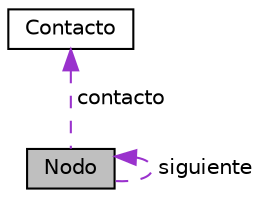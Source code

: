 digraph "Nodo"
{
 // LATEX_PDF_SIZE
  edge [fontname="Helvetica",fontsize="10",labelfontname="Helvetica",labelfontsize="10"];
  node [fontname="Helvetica",fontsize="10",shape=record];
  Node1 [label="Nodo",height=0.2,width=0.4,color="black", fillcolor="grey75", style="filled", fontcolor="black",tooltip="Estructura para representar un nodo de la lista enlazada."];
  Node1 -> Node1 [dir="back",color="darkorchid3",fontsize="10",style="dashed",label=" siguiente" ,fontname="Helvetica"];
  Node2 -> Node1 [dir="back",color="darkorchid3",fontsize="10",style="dashed",label=" contacto" ,fontname="Helvetica"];
  Node2 [label="Contacto",height=0.2,width=0.4,color="black", fillcolor="white", style="filled",URL="$struct_contacto.html",tooltip="Estructura para representar un contacto."];
}
